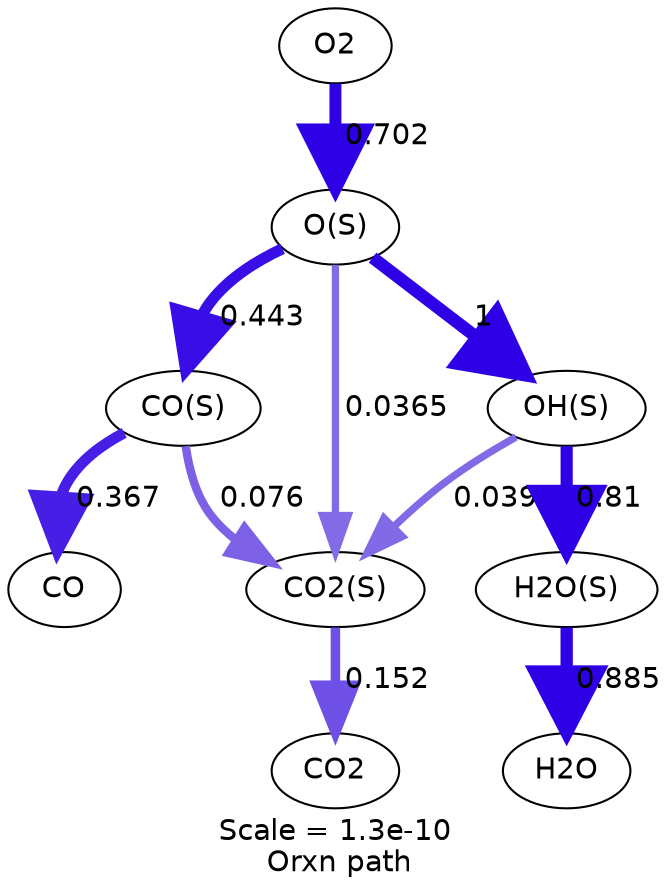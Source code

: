 digraph reaction_paths {
center=1;
s4 -> s10[fontname="Helvetica", style="setlinewidth(5.73)", arrowsize=2.87, color="0.7, 1.2, 0.9"
, label=" 0.702"];
s10 -> s11[fontname="Helvetica", style="setlinewidth(5.38)", arrowsize=2.69, color="0.7, 0.943, 0.9"
, label=" 0.443"];
s10 -> s12[fontname="Helvetica", style="setlinewidth(3.5)", arrowsize=1.75, color="0.7, 0.536, 0.9"
, label=" 0.0365"];
s10 -> s14[fontname="Helvetica", style="setlinewidth(6)", arrowsize=3, color="0.7, 1.5, 0.9"
, label=" 1"];
s11 -> s8[fontname="Helvetica", style="setlinewidth(5.24)", arrowsize=2.62, color="0.7, 0.867, 0.9"
, label=" 0.367"];
s11 -> s12[fontname="Helvetica", style="setlinewidth(4.05)", arrowsize=2.03, color="0.7, 0.576, 0.9"
, label=" 0.076"];
s12 -> s5[fontname="Helvetica", style="setlinewidth(4.58)", arrowsize=2.29, color="0.7, 0.652, 0.9"
, label=" 0.152"];
s14 -> s12[fontname="Helvetica", style="setlinewidth(3.56)", arrowsize=1.78, color="0.7, 0.54, 0.9"
, label=" 0.0396"];
s14 -> s15[fontname="Helvetica", style="setlinewidth(5.84)", arrowsize=2.92, color="0.7, 1.31, 0.9"
, label=" 0.81"];
s15 -> s6[fontname="Helvetica", style="setlinewidth(5.91)", arrowsize=2.95, color="0.7, 1.39, 0.9"
, label=" 0.885"];
s4 [ fontname="Helvetica", label="O2"];
s5 [ fontname="Helvetica", label="CO2"];
s6 [ fontname="Helvetica", label="H2O"];
s8 [ fontname="Helvetica", label="CO"];
s10 [ fontname="Helvetica", label="O(S)"];
s11 [ fontname="Helvetica", label="CO(S)"];
s12 [ fontname="Helvetica", label="CO2(S)"];
s14 [ fontname="Helvetica", label="OH(S)"];
s15 [ fontname="Helvetica", label="H2O(S)"];
 label = "Scale = 1.3e-10\l Orxn path";
 fontname = "Helvetica";
}
